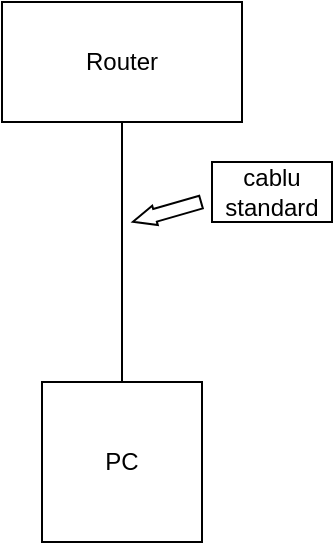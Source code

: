 <mxfile version="25.0.1">
  <diagram name="Page-1" id="_KnukMHXLGxexbLlBC_S">
    <mxGraphModel dx="683" dy="371" grid="1" gridSize="10" guides="1" tooltips="1" connect="1" arrows="1" fold="1" page="1" pageScale="1" pageWidth="850" pageHeight="1100" math="0" shadow="0">
      <root>
        <mxCell id="0" />
        <mxCell id="1" parent="0" />
        <mxCell id="x7sJh8vCh76lqJA8JyQ--1" value="PC" style="whiteSpace=wrap;html=1;aspect=fixed;" vertex="1" parent="1">
          <mxGeometry x="385" y="320" width="80" height="80" as="geometry" />
        </mxCell>
        <mxCell id="x7sJh8vCh76lqJA8JyQ--2" value="Router" style="rounded=0;whiteSpace=wrap;html=1;" vertex="1" parent="1">
          <mxGeometry x="365" y="130" width="120" height="60" as="geometry" />
        </mxCell>
        <mxCell id="x7sJh8vCh76lqJA8JyQ--3" value="" style="endArrow=none;html=1;rounded=0;entryX=0.5;entryY=1;entryDx=0;entryDy=0;exitX=0.5;exitY=0;exitDx=0;exitDy=0;" edge="1" parent="1" source="x7sJh8vCh76lqJA8JyQ--1" target="x7sJh8vCh76lqJA8JyQ--2">
          <mxGeometry width="50" height="50" relative="1" as="geometry">
            <mxPoint x="480" y="430" as="sourcePoint" />
            <mxPoint x="530" y="380" as="targetPoint" />
          </mxGeometry>
        </mxCell>
        <mxCell id="x7sJh8vCh76lqJA8JyQ--6" value="" style="shape=flexArrow;endArrow=classic;html=1;rounded=0;width=6.538;endSize=3.492;endWidth=2.589;" edge="1" parent="1">
          <mxGeometry width="50" height="50" relative="1" as="geometry">
            <mxPoint x="465" y="229.9" as="sourcePoint" />
            <mxPoint x="430" y="240" as="targetPoint" />
          </mxGeometry>
        </mxCell>
        <mxCell id="x7sJh8vCh76lqJA8JyQ--7" value="cablu standard" style="rounded=0;whiteSpace=wrap;html=1;" vertex="1" parent="1">
          <mxGeometry x="470" y="210" width="60" height="30" as="geometry" />
        </mxCell>
      </root>
    </mxGraphModel>
  </diagram>
</mxfile>
